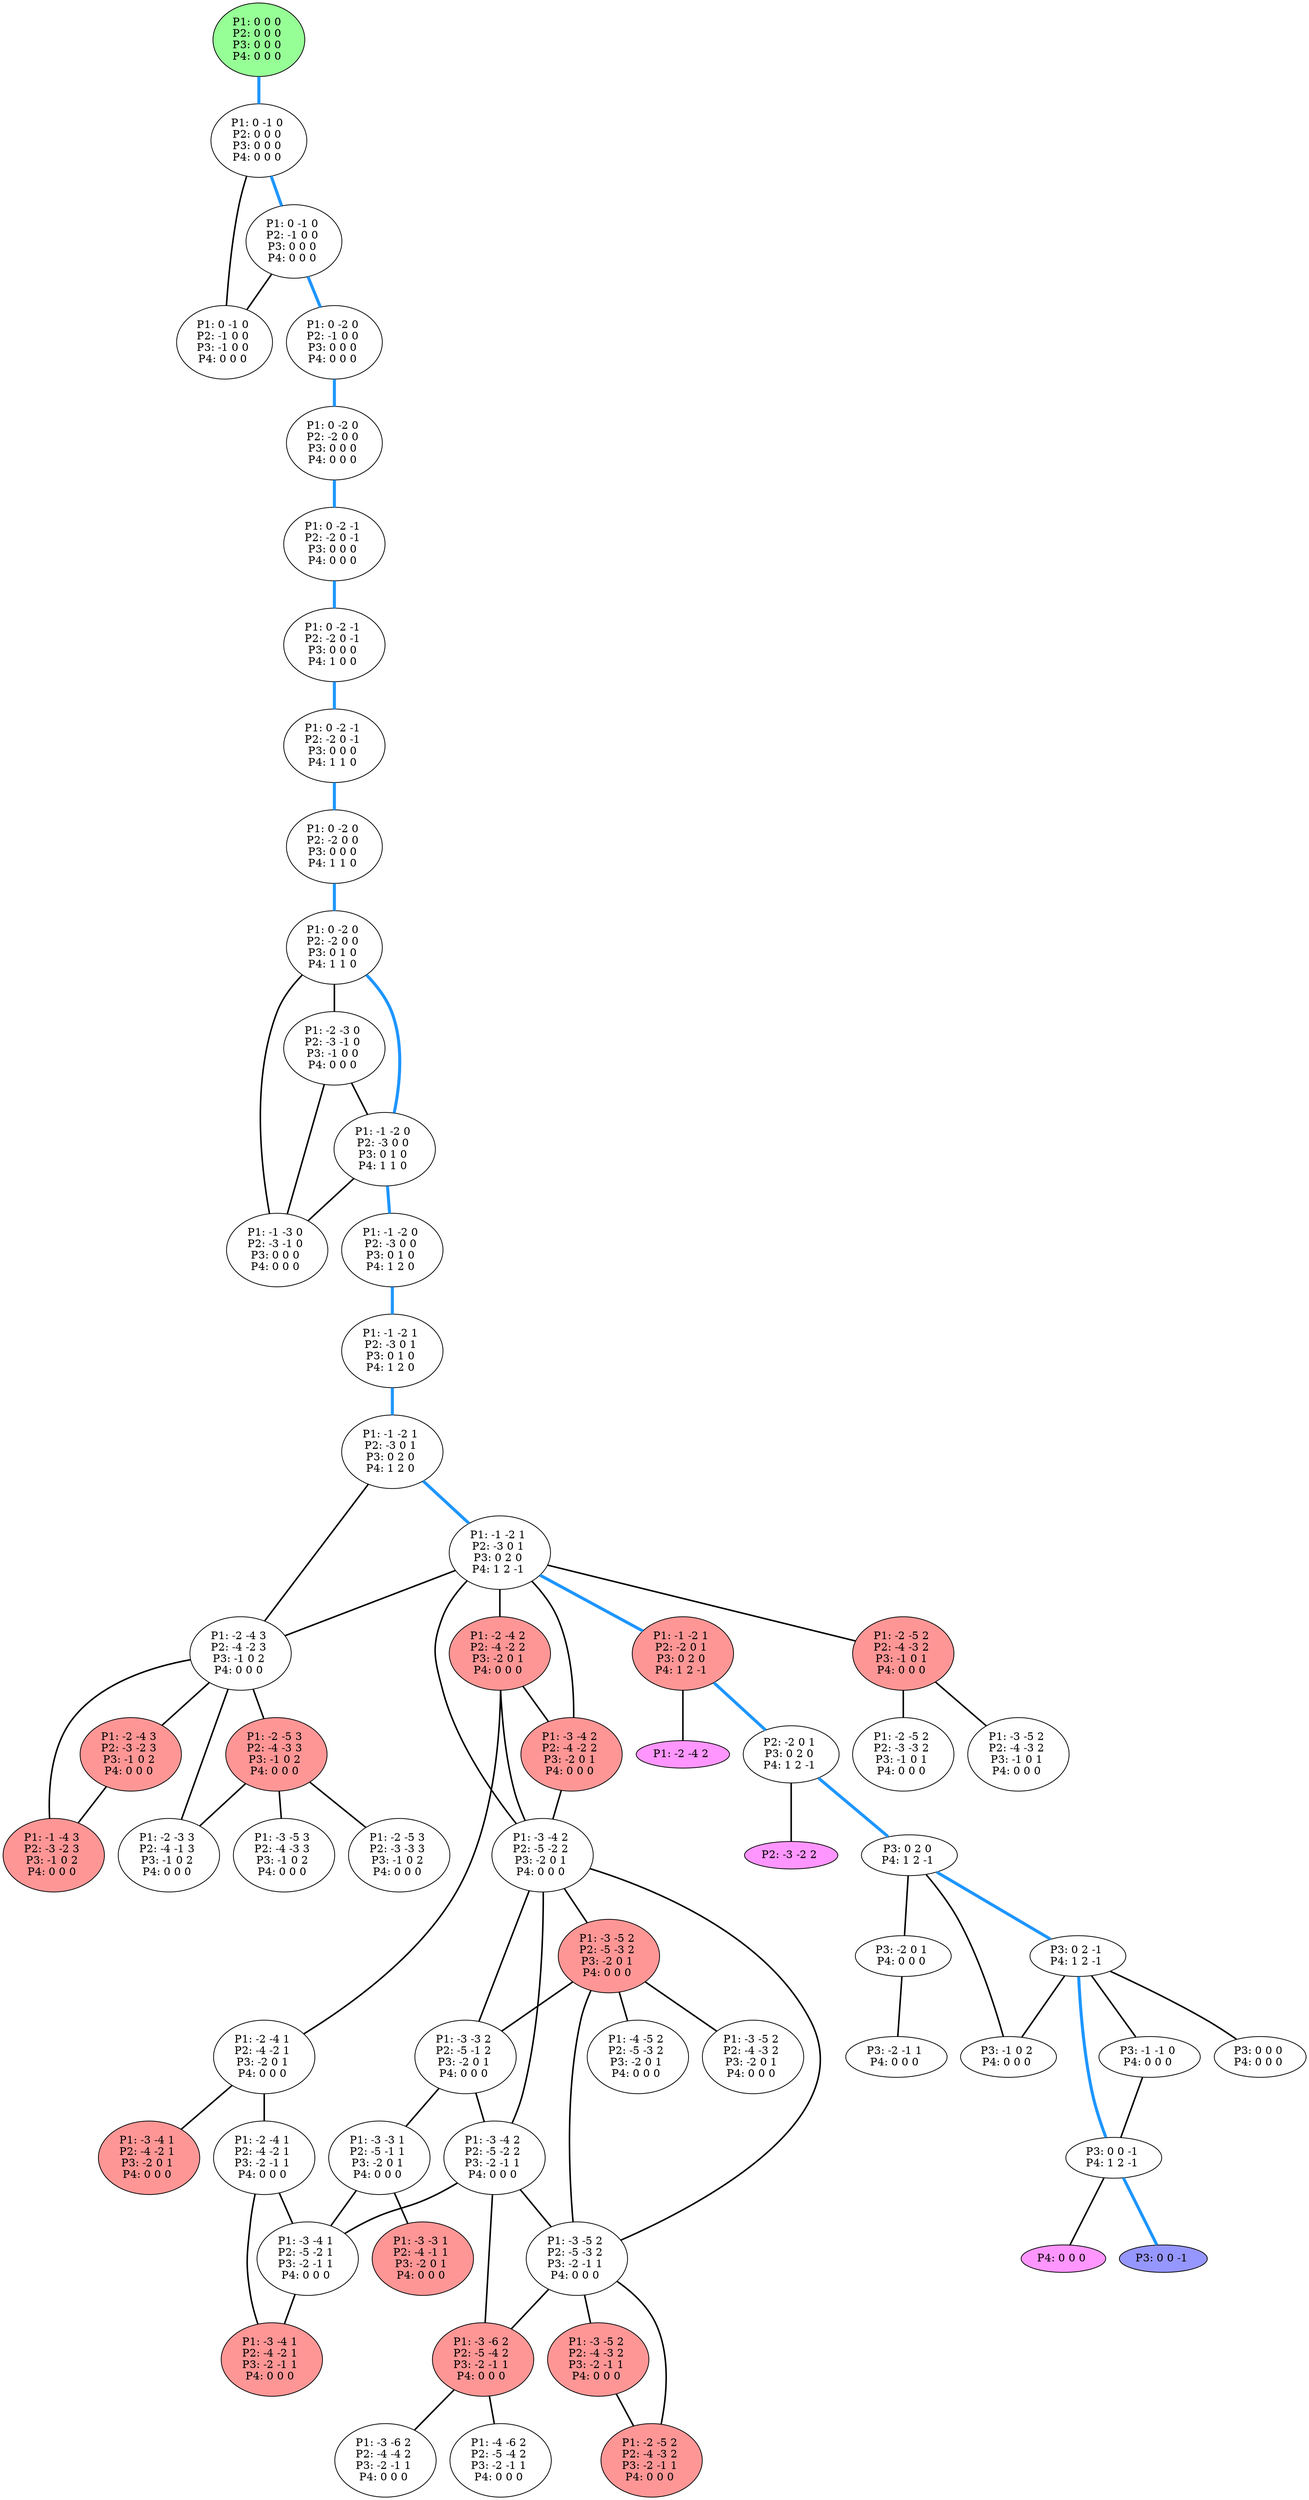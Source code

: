 graph G {
color = "black"
0 [label = "P1: 0 0 0 
P2: 0 0 0 
P3: 0 0 0 
P4: 0 0 0 
",  style="filled", fillcolor = "#96FF96"];
1 [label = "P1: 0 -1 0 
P2: 0 0 0 
P3: 0 0 0 
P4: 0 0 0 
"];
2 [label = "P1: 0 -1 0 
P2: -1 0 0 
P3: 0 0 0 
P4: 0 0 0 
"];
3 [label = "P1: 0 -1 0 
P2: -1 0 0 
P3: -1 0 0 
P4: 0 0 0 
"];
4 [label = "P1: 0 -2 0 
P2: -1 0 0 
P3: 0 0 0 
P4: 0 0 0 
"];
5 [label = "P1: 0 -2 0 
P2: -2 0 0 
P3: 0 0 0 
P4: 0 0 0 
"];
6 [label = "P1: 0 -2 -1 
P2: -2 0 -1 
P3: 0 0 0 
P4: 0 0 0 
"];
7 [label = "P1: 0 -2 -1 
P2: -2 0 -1 
P3: 0 0 0 
P4: 1 0 0 
"];
8 [label = "P1: 0 -2 -1 
P2: -2 0 -1 
P3: 0 0 0 
P4: 1 1 0 
"];
9 [label = "P1: 0 -2 0 
P2: -2 0 0 
P3: 0 0 0 
P4: 1 1 0 
"];
10 [label = "P1: 0 -2 0 
P2: -2 0 0 
P3: 0 1 0 
P4: 1 1 0 
"];
11 [label = "P1: -2 -3 0 
P2: -3 -1 0 
P3: -1 0 0 
P4: 0 0 0 
"];
12 [label = "P1: -1 -2 0 
P2: -3 0 0 
P3: 0 1 0 
P4: 1 1 0 
"];
13 [label = "P1: -1 -3 0 
P2: -3 -1 0 
P3: 0 0 0 
P4: 0 0 0 
"];
14 [label = "P1: -1 -2 0 
P2: -3 0 0 
P3: 0 1 0 
P4: 1 2 0 
"];
15 [label = "P1: -1 -2 1 
P2: -3 0 1 
P3: 0 1 0 
P4: 1 2 0 
"];
16 [label = "P1: -1 -2 1 
P2: -3 0 1 
P3: 0 2 0 
P4: 1 2 0 
"];
17 [label = "P1: -1 -2 1 
P2: -3 0 1 
P3: 0 2 0 
P4: 1 2 -1 
"];
18 [label = "P1: -2 -4 3 
P2: -4 -2 3 
P3: -1 0 2 
P4: 0 0 0 
"];
19 [label = "P1: -1 -2 1 
P2: -2 0 1 
P3: 0 2 0 
P4: 1 2 -1 
",  style="filled", fillcolor = "#FF9696"];
20 [label = "P1: -2 -5 2 
P2: -4 -3 2 
P3: -1 0 1 
P4: 0 0 0 
",  style="filled", fillcolor = "#FF9696"];
21 [label = "P1: -2 -4 2 
P2: -4 -2 2 
P3: -2 0 1 
P4: 0 0 0 
",  style="filled", fillcolor = "#FF9696"];
22 [label = "P1: -3 -4 2 
P2: -4 -2 2 
P3: -2 0 1 
P4: 0 0 0 
",  style="filled", fillcolor = "#FF9696"];
23 [label = "P1: -3 -4 2 
P2: -5 -2 2 
P3: -2 0 1 
P4: 0 0 0 
"];
24 [label = "P1: -2 -4 3 
P2: -3 -2 3 
P3: -1 0 2 
P4: 0 0 0 
",  style="filled", fillcolor = "#FF9696"];
25 [label = "P1: -1 -4 3 
P2: -3 -2 3 
P3: -1 0 2 
P4: 0 0 0 
",  style="filled", fillcolor = "#FF9696"];
26 [label = "P1: -2 -5 3 
P2: -4 -3 3 
P3: -1 0 2 
P4: 0 0 0 
",  style="filled", fillcolor = "#FF9696"];
27 [label = "P1: -2 -3 3 
P2: -4 -1 3 
P3: -1 0 2 
P4: 0 0 0 
"];
28 [label = "P1: -3 -5 2 
P2: -4 -3 2 
P3: -1 0 1 
P4: 0 0 0 
"];
29 [label = "P1: -2 -5 2 
P2: -3 -3 2 
P3: -1 0 1 
P4: 0 0 0 
"];
30 [label = "P1: -2 -4 1 
P2: -4 -2 1 
P3: -2 0 1 
P4: 0 0 0 
"];
31 [label = "P1: -3 -5 2 
P2: -5 -3 2 
P3: -2 0 1 
P4: 0 0 0 
",  style="filled", fillcolor = "#FF9696"];
32 [label = "P1: -3 -3 2 
P2: -5 -1 2 
P3: -2 0 1 
P4: 0 0 0 
"];
33 [label = "P1: -3 -4 2 
P2: -5 -2 2 
P3: -2 -1 1 
P4: 0 0 0 
"];
34 [label = "P1: -3 -5 2 
P2: -5 -3 2 
P3: -2 -1 1 
P4: 0 0 0 
"];
35 [label = "P1: -3 -5 3 
P2: -4 -3 3 
P3: -1 0 2 
P4: 0 0 0 
"];
36 [label = "P1: -2 -5 3 
P2: -3 -3 3 
P3: -1 0 2 
P4: 0 0 0 
"];
37 [label = "P1: -2 -4 1 
P2: -4 -2 1 
P3: -2 -1 1 
P4: 0 0 0 
"];
38 [label = "P1: -3 -4 1 
P2: -4 -2 1 
P3: -2 0 1 
P4: 0 0 0 
",  style="filled", fillcolor = "#FF9696"];
39 [label = "P1: -4 -5 2 
P2: -5 -3 2 
P3: -2 0 1 
P4: 0 0 0 
"];
40 [label = "P1: -3 -5 2 
P2: -4 -3 2 
P3: -2 0 1 
P4: 0 0 0 
"];
41 [label = "P1: -3 -3 1 
P2: -5 -1 1 
P3: -2 0 1 
P4: 0 0 0 
"];
42 [label = "P1: -3 -6 2 
P2: -5 -4 2 
P3: -2 -1 1 
P4: 0 0 0 
",  style="filled", fillcolor = "#FF9696"];
43 [label = "P1: -3 -4 1 
P2: -5 -2 1 
P3: -2 -1 1 
P4: 0 0 0 
"];
44 [label = "P1: -3 -5 2 
P2: -4 -3 2 
P3: -2 -1 1 
P4: 0 0 0 
",  style="filled", fillcolor = "#FF9696"];
45 [label = "P1: -2 -5 2 
P2: -4 -3 2 
P3: -2 -1 1 
P4: 0 0 0 
",  style="filled", fillcolor = "#FF9696"];
46 [label = "P1: -3 -4 1 
P2: -4 -2 1 
P3: -2 -1 1 
P4: 0 0 0 
",  style="filled", fillcolor = "#FF9696"];
47 [label = "P1: -3 -3 1 
P2: -4 -1 1 
P3: -2 0 1 
P4: 0 0 0 
",  style="filled", fillcolor = "#FF9696"];
48 [label = "P1: -4 -6 2 
P2: -5 -4 2 
P3: -2 -1 1 
P4: 0 0 0 
"];
49 [label = "P1: -3 -6 2 
P2: -4 -4 2 
P3: -2 -1 1 
P4: 0 0 0 
"];
50 [label = "P1: -2 -4 2 
",  style="filled", fillcolor = "#FF96FF"];
51 [label = "P2: -2 0 1 
P3: 0 2 0 
P4: 1 2 -1 
"];
52 [label = "P2: -3 -2 2 
",  style="filled", fillcolor = "#FF96FF"];
53 [label = "P3: 0 2 0 
P4: 1 2 -1 
"];
54 [label = "P3: -2 0 1 
P4: 0 0 0 
"];
55 [label = "P3: 0 2 -1 
P4: 1 2 -1 
"];
56 [label = "P3: -1 0 2 
P4: 0 0 0 
"];
57 [label = "P3: -2 -1 1 
P4: 0 0 0 
"];
58 [label = "P3: 0 0 0 
P4: 0 0 0 
"];
59 [label = "P3: -1 -1 0 
P4: 0 0 0 
"];
60 [label = "P3: 0 0 -1 
P4: 1 2 -1 
"];
61 [label = "P3: 0 0 -1 
", style="filled", fillcolor = "#9696FF"];
62 [label = "P4: 0 0 0 
",  style="filled", fillcolor = "#FF96FF"];
edge [style=bold];
0 -- 1 [color="#1E96FF", penwidth=4.0];

1 -- 2 [color="#1E96FF", penwidth=4.0];
1 -- 3 [color=black];

2 -- 4 [color="#1E96FF", penwidth=4.0];
2 -- 3 [color=black];


4 -- 5 [color="#1E96FF", penwidth=4.0];

5 -- 6 [color="#1E96FF", penwidth=4.0];

6 -- 7 [color="#1E96FF", penwidth=4.0];

7 -- 8 [color="#1E96FF", penwidth=4.0];

8 -- 9 [color="#1E96FF", penwidth=4.0];

9 -- 10 [color="#1E96FF", penwidth=4.0];

10 -- 11 [color=black];
10 -- 12 [color="#1E96FF", penwidth=4.0];
10 -- 13 [color=black];

11 -- 12 [color=black];
11 -- 13 [color=black];

12 -- 13 [color=black];
12 -- 14 [color="#1E96FF", penwidth=4.0];


14 -- 15 [color="#1E96FF", penwidth=4.0];

15 -- 16 [color="#1E96FF", penwidth=4.0];

16 -- 17 [color="#1E96FF", penwidth=4.0];
16 -- 18 [color=black];

17 -- 19 [color="#1E96FF", penwidth=4.0];
17 -- 20 [color=black];
17 -- 21 [color=black];
17 -- 22 [color=black];
17 -- 23 [color=black];
17 -- 18 [color=black];

18 -- 24 [color=black];
18 -- 25 [color=black];
18 -- 26 [color=black];
18 -- 27 [color=black];

19 -- 51 [color="#1E96FF", penwidth=4.0];
19 -- 50 [color=black];

20 -- 28 [color=black];
20 -- 29 [color=black];

21 -- 22 [color=black];
21 -- 23 [color=black];
21 -- 30 [color=black];

22 -- 23 [color=black];

23 -- 31 [color=black];
23 -- 32 [color=black];
23 -- 33 [color=black];
23 -- 34 [color=black];

24 -- 25 [color=black];


26 -- 35 [color=black];
26 -- 36 [color=black];
26 -- 27 [color=black];




30 -- 37 [color=black];
30 -- 38 [color=black];

31 -- 39 [color=black];
31 -- 40 [color=black];
31 -- 32 [color=black];
31 -- 34 [color=black];

32 -- 41 [color=black];
32 -- 33 [color=black];

33 -- 34 [color=black];
33 -- 42 [color=black];
33 -- 43 [color=black];

34 -- 44 [color=black];
34 -- 45 [color=black];
34 -- 42 [color=black];



37 -- 43 [color=black];
37 -- 46 [color=black];




41 -- 47 [color=black];
41 -- 43 [color=black];

42 -- 48 [color=black];
42 -- 49 [color=black];

43 -- 46 [color=black];

44 -- 45 [color=black];






51 -- 53 [color="#1E96FF", penwidth=4.0];
51 -- 52 [color=black];

53 -- 54 [color=black];
53 -- 55 [color="#1E96FF", penwidth=4.0];
53 -- 56 [color=black];

54 -- 57 [color=black];

55 -- 58 [color=black];
55 -- 59 [color=black];
55 -- 60 [color="#1E96FF", penwidth=4.0];
55 -- 56 [color=black];




59 -- 60 [color=black];

60 -- 62 [color=black];
60 -- 61 [color="#1E96FF", penwidth=4.0];

}
